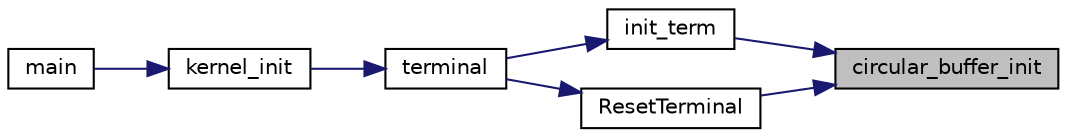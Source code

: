 digraph "circular_buffer_init"
{
 // LATEX_PDF_SIZE
  edge [fontname="Helvetica",fontsize="10",labelfontname="Helvetica",labelfontsize="10"];
  node [fontname="Helvetica",fontsize="10",shape=record];
  rankdir="RL";
  Node1 [label="circular_buffer_init",height=0.2,width=0.4,color="black", fillcolor="grey75", style="filled", fontcolor="black",tooltip="Initializes a circular buffer structure."];
  Node1 -> Node2 [dir="back",color="midnightblue",fontsize="10",style="solid"];
  Node2 [label="init_term",height=0.2,width=0.4,color="black", fillcolor="white", style="filled",URL="$k__terminal_8h.html#a3cbd88ed10b5fb037f3a043d3513cbf3",tooltip="Initializes the terminal settings."];
  Node2 -> Node3 [dir="back",color="midnightblue",fontsize="10",style="solid"];
  Node3 [label="terminal",height=0.2,width=0.4,color="black", fillcolor="white", style="filled",URL="$k__terminal_8h.html#aadb0857d6d4bedf44cea1a4d10b01947",tooltip="Terminal process."];
  Node3 -> Node4 [dir="back",color="midnightblue",fontsize="10",style="solid"];
  Node4 [label="kernel_init",height=0.2,width=0.4,color="black", fillcolor="white", style="filled",URL="$k__handlers_8h.html#a3f19ffb1e6c83b6c0203fd69c0534437",tooltip="Initializes kernel data structures, drivers, and critical processes."];
  Node4 -> Node5 [dir="back",color="midnightblue",fontsize="10",style="solid"];
  Node5 [label="main",height=0.2,width=0.4,color="black", fillcolor="white", style="filled",URL="$main_8c.html#a840291bc02cba5474a4cb46a9b9566fe",tooltip="main.c"];
  Node1 -> Node6 [dir="back",color="midnightblue",fontsize="10",style="solid"];
  Node6 [label="ResetTerminal",height=0.2,width=0.4,color="black", fillcolor="white", style="filled",URL="$k__terminal_8h.html#a82fdf1845852f11bd394d7ff4a6be0c4",tooltip="Resets the terminal settings."];
  Node6 -> Node3 [dir="back",color="midnightblue",fontsize="10",style="solid"];
}
